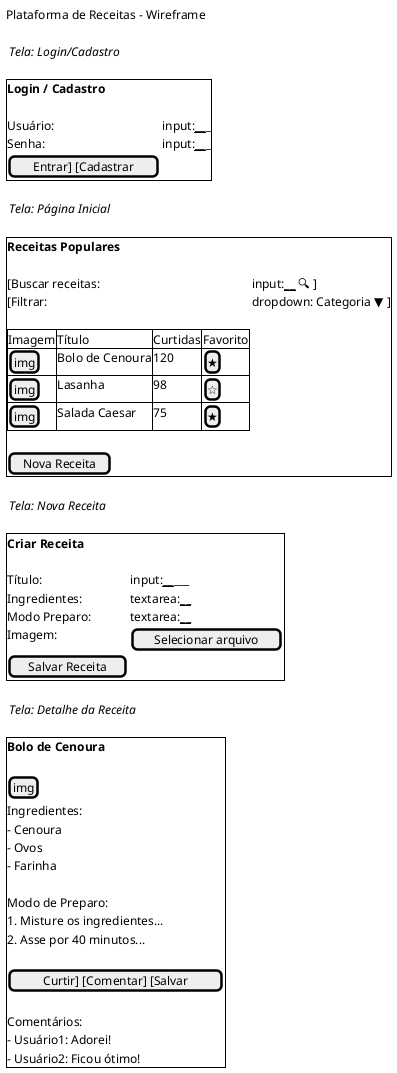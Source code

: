 @startsalt
{ Plataforma de Receitas - Wireframe
  .
  // Tela: Login/Cadastro //
  .
  {+ <b>Login / Cadastro
    .
    Usuário: | input:___________
    Senha:   | input:___________
    [Entrar] [Cadastrar]
  }
  .
  // Tela: Página Inicial //
  .
  {+ <b>Receitas Populares
    .
    [Buscar receitas: | input:__________ 🔍 ]
    [Filtrar: | dropdown: Categoria ▼ ]
    .
    {#
      | Imagem | Título         | Curtidas | Favorito
      | [img]  | Bolo de Cenoura|   120    | [★]
      | [img]  | Lasanha        |   98     | [☆]
      | [img]  | Salada Caesar  |   75     | [★]
    }
    .
    [Nova Receita]
  }
  .
  // Tela: Nova Receita //
  .
  {+ <b>Criar Receita
    .
    Título:        | input:_____________
    Ingredientes:  | textarea:__________
    Modo Preparo:  | textarea:__________
    Imagem:        | [Selecionar arquivo]
    [Salvar Receita]
  }
  .
  // Tela: Detalhe da Receita //
  .
  {+ <b>Bolo de Cenoura
    .
    [img]
    Ingredientes:
    - Cenoura
    - Ovos
    - Farinha
    .
    Modo de Preparo:
    1. Misture os ingredientes...
    2. Asse por 40 minutos...
    .
    [Curtir] [Comentar] [Salvar]
    .
    Comentários:
    - Usuário1: Adorei!
    - Usuário2: Ficou ótimo!
  }
}
@endsalt